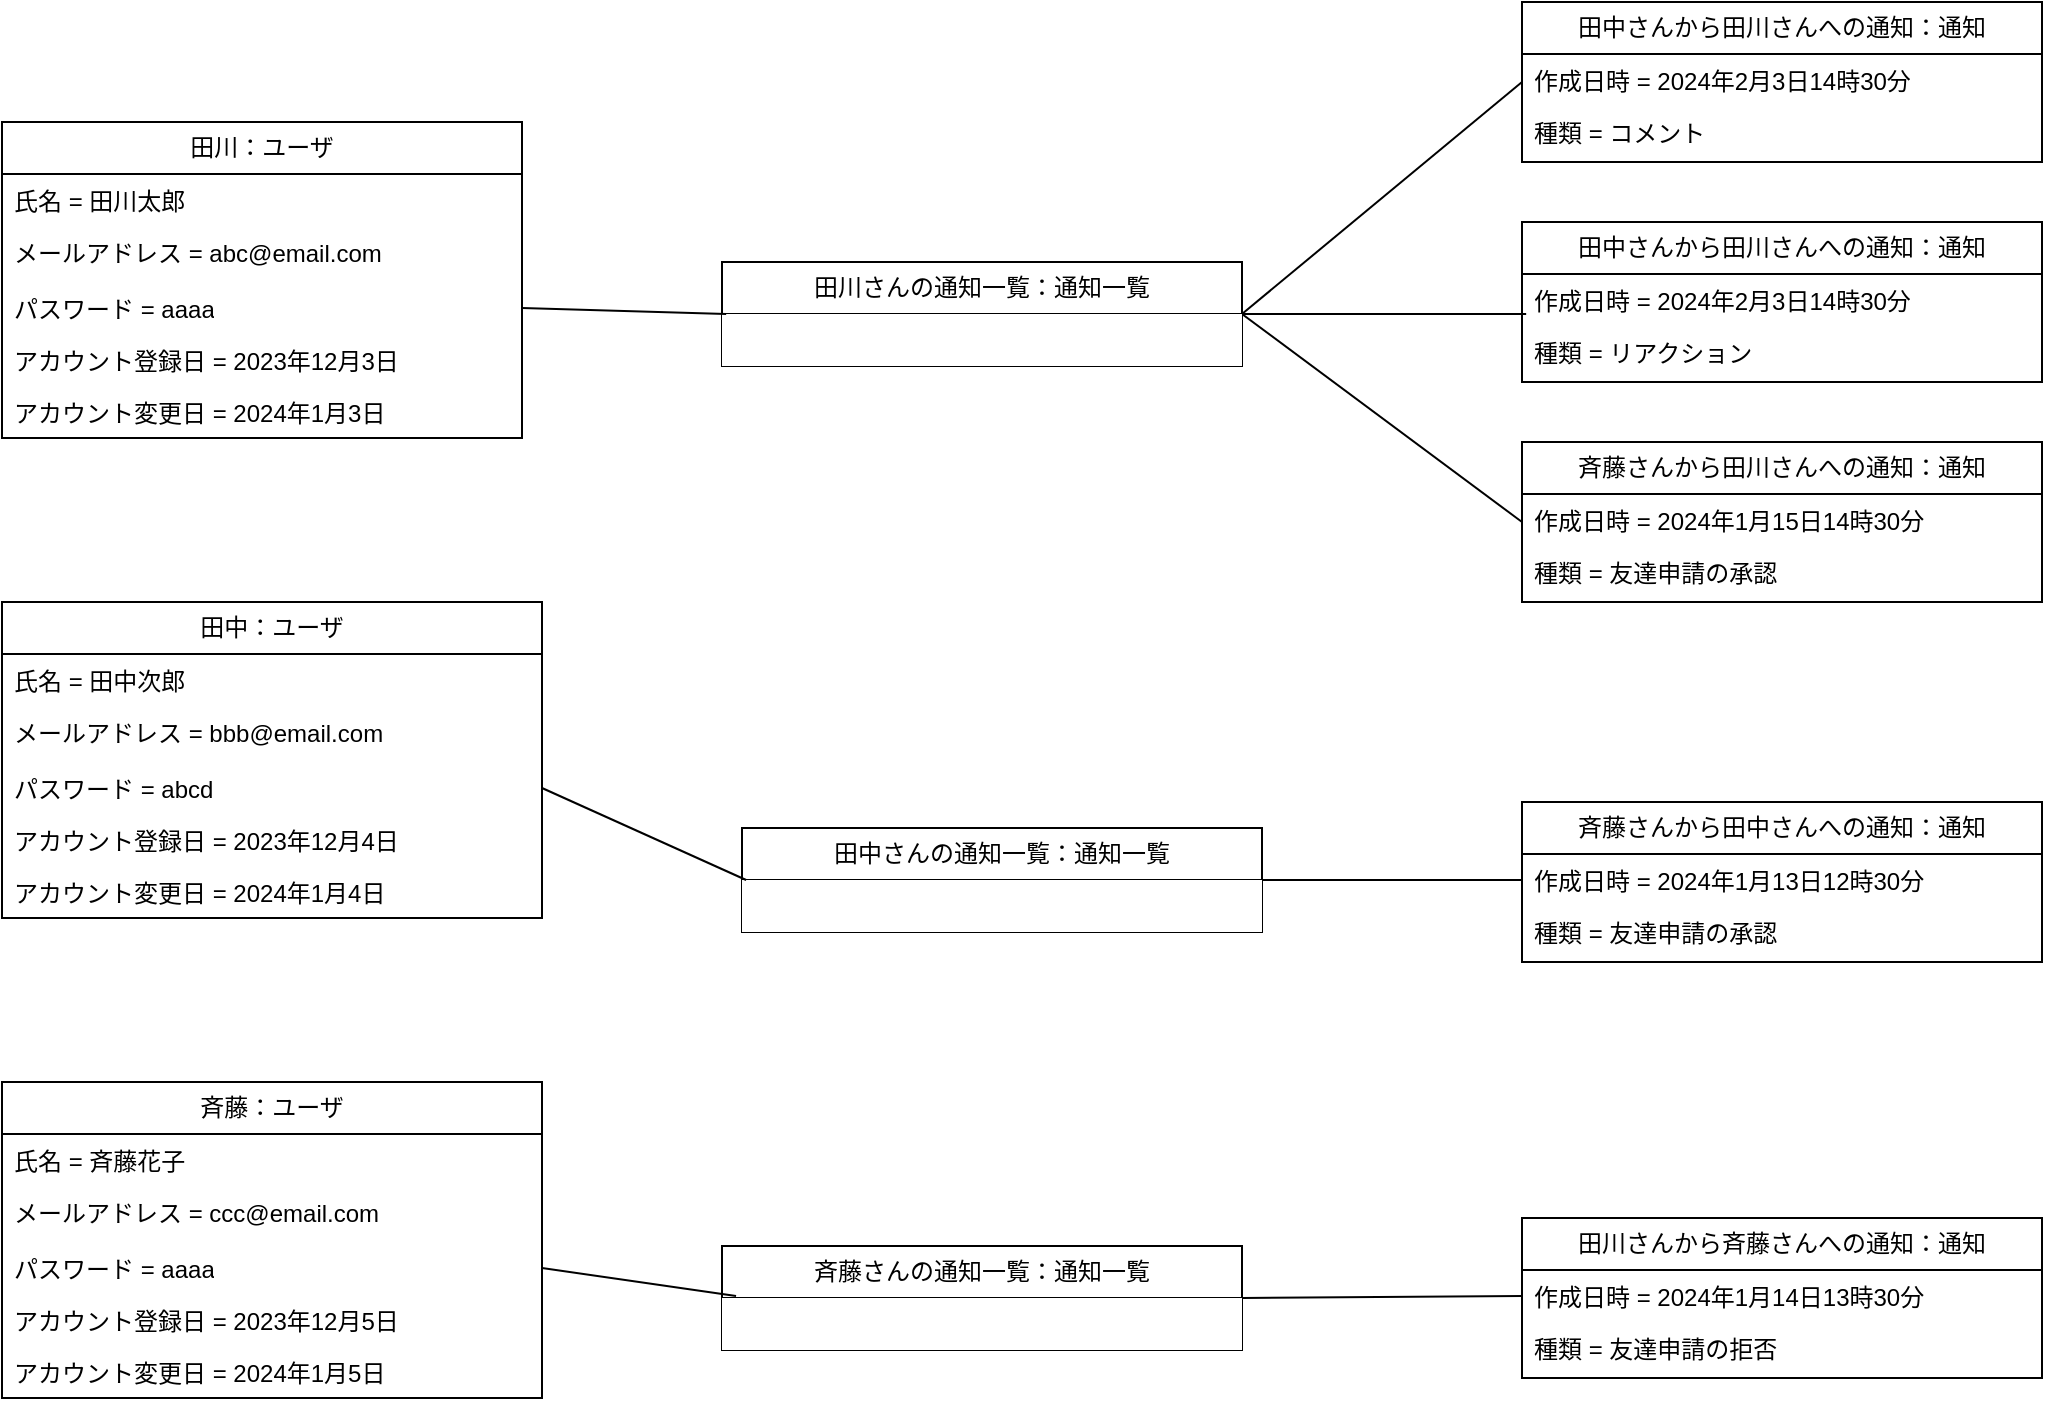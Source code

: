 <mxfile version="22.1.21" type="device">
  <diagram name="ページ1" id="qIgBjjM8RoA4ztrsbeNm">
    <mxGraphModel dx="1834" dy="1191" grid="1" gridSize="10" guides="1" tooltips="1" connect="1" arrows="1" fold="1" page="0" pageScale="1" pageWidth="827" pageHeight="1169" math="0" shadow="0">
      <root>
        <mxCell id="0" />
        <mxCell id="1" parent="0" />
        <mxCell id="ewQ6d7SjjZC7J_runpjN-1" value="田川：ユーザ" style="swimlane;fontStyle=0;childLayout=stackLayout;horizontal=1;startSize=26;fillColor=none;horizontalStack=0;resizeParent=1;resizeParentMax=0;resizeLast=0;collapsible=1;marginBottom=0;whiteSpace=wrap;html=1;" vertex="1" parent="1">
          <mxGeometry x="-120" y="-280" width="260" height="158" as="geometry" />
        </mxCell>
        <mxCell id="ewQ6d7SjjZC7J_runpjN-2" value="氏名 = 田川太郎" style="text;strokeColor=none;fillColor=none;align=left;verticalAlign=top;spacingLeft=4;spacingRight=4;overflow=hidden;rotatable=0;points=[[0,0.5],[1,0.5]];portConstraint=eastwest;whiteSpace=wrap;html=1;" vertex="1" parent="ewQ6d7SjjZC7J_runpjN-1">
          <mxGeometry y="26" width="260" height="26" as="geometry" />
        </mxCell>
        <mxCell id="ewQ6d7SjjZC7J_runpjN-3" value="メールアドレス = abc@email.com" style="text;strokeColor=none;fillColor=none;align=left;verticalAlign=top;spacingLeft=4;spacingRight=4;overflow=hidden;rotatable=0;points=[[0,0.5],[1,0.5]];portConstraint=eastwest;whiteSpace=wrap;html=1;" vertex="1" parent="ewQ6d7SjjZC7J_runpjN-1">
          <mxGeometry y="52" width="260" height="28" as="geometry" />
        </mxCell>
        <mxCell id="ewQ6d7SjjZC7J_runpjN-4" value="パスワード = aaaa" style="text;strokeColor=none;fillColor=none;align=left;verticalAlign=top;spacingLeft=4;spacingRight=4;overflow=hidden;rotatable=0;points=[[0,0.5],[1,0.5]];portConstraint=eastwest;whiteSpace=wrap;html=1;" vertex="1" parent="ewQ6d7SjjZC7J_runpjN-1">
          <mxGeometry y="80" width="260" height="26" as="geometry" />
        </mxCell>
        <mxCell id="ewQ6d7SjjZC7J_runpjN-5" value="アカウント登録日 = 2023年12月3日" style="text;strokeColor=none;fillColor=none;align=left;verticalAlign=top;spacingLeft=4;spacingRight=4;overflow=hidden;rotatable=0;points=[[0,0.5],[1,0.5]];portConstraint=eastwest;whiteSpace=wrap;html=1;" vertex="1" parent="ewQ6d7SjjZC7J_runpjN-1">
          <mxGeometry y="106" width="260" height="26" as="geometry" />
        </mxCell>
        <mxCell id="ewQ6d7SjjZC7J_runpjN-6" value="アカウント変更日 = 2024年1月3日" style="text;strokeColor=none;fillColor=none;align=left;verticalAlign=top;spacingLeft=4;spacingRight=4;overflow=hidden;rotatable=0;points=[[0,0.5],[1,0.5]];portConstraint=eastwest;whiteSpace=wrap;html=1;" vertex="1" parent="ewQ6d7SjjZC7J_runpjN-1">
          <mxGeometry y="132" width="260" height="26" as="geometry" />
        </mxCell>
        <mxCell id="ewQ6d7SjjZC7J_runpjN-7" value="田中：ユーザ" style="swimlane;fontStyle=0;childLayout=stackLayout;horizontal=1;startSize=26;fillColor=none;horizontalStack=0;resizeParent=1;resizeParentMax=0;resizeLast=0;collapsible=1;marginBottom=0;whiteSpace=wrap;html=1;" vertex="1" parent="1">
          <mxGeometry x="-120" y="-40" width="270" height="158" as="geometry" />
        </mxCell>
        <mxCell id="ewQ6d7SjjZC7J_runpjN-8" value="氏名 = 田中次郎" style="text;strokeColor=none;fillColor=none;align=left;verticalAlign=top;spacingLeft=4;spacingRight=4;overflow=hidden;rotatable=0;points=[[0,0.5],[1,0.5]];portConstraint=eastwest;whiteSpace=wrap;html=1;" vertex="1" parent="ewQ6d7SjjZC7J_runpjN-7">
          <mxGeometry y="26" width="270" height="26" as="geometry" />
        </mxCell>
        <mxCell id="ewQ6d7SjjZC7J_runpjN-9" value="メールアドレス = bbb@email.com" style="text;strokeColor=none;fillColor=none;align=left;verticalAlign=top;spacingLeft=4;spacingRight=4;overflow=hidden;rotatable=0;points=[[0,0.5],[1,0.5]];portConstraint=eastwest;whiteSpace=wrap;html=1;" vertex="1" parent="ewQ6d7SjjZC7J_runpjN-7">
          <mxGeometry y="52" width="270" height="28" as="geometry" />
        </mxCell>
        <mxCell id="ewQ6d7SjjZC7J_runpjN-10" value="パスワード = abcd" style="text;strokeColor=none;fillColor=none;align=left;verticalAlign=top;spacingLeft=4;spacingRight=4;overflow=hidden;rotatable=0;points=[[0,0.5],[1,0.5]];portConstraint=eastwest;whiteSpace=wrap;html=1;" vertex="1" parent="ewQ6d7SjjZC7J_runpjN-7">
          <mxGeometry y="80" width="270" height="26" as="geometry" />
        </mxCell>
        <mxCell id="ewQ6d7SjjZC7J_runpjN-11" value="アカウント登録日 = 2023年12月4日" style="text;strokeColor=none;fillColor=none;align=left;verticalAlign=top;spacingLeft=4;spacingRight=4;overflow=hidden;rotatable=0;points=[[0,0.5],[1,0.5]];portConstraint=eastwest;whiteSpace=wrap;html=1;" vertex="1" parent="ewQ6d7SjjZC7J_runpjN-7">
          <mxGeometry y="106" width="270" height="26" as="geometry" />
        </mxCell>
        <mxCell id="ewQ6d7SjjZC7J_runpjN-12" value="アカウント変更日 = 2024年1月4日" style="text;strokeColor=none;fillColor=none;align=left;verticalAlign=top;spacingLeft=4;spacingRight=4;overflow=hidden;rotatable=0;points=[[0,0.5],[1,0.5]];portConstraint=eastwest;whiteSpace=wrap;html=1;" vertex="1" parent="ewQ6d7SjjZC7J_runpjN-7">
          <mxGeometry y="132" width="270" height="26" as="geometry" />
        </mxCell>
        <mxCell id="ewQ6d7SjjZC7J_runpjN-13" value="斉藤：ユーザ" style="swimlane;fontStyle=0;childLayout=stackLayout;horizontal=1;startSize=26;fillColor=none;horizontalStack=0;resizeParent=1;resizeParentMax=0;resizeLast=0;collapsible=1;marginBottom=0;whiteSpace=wrap;html=1;" vertex="1" parent="1">
          <mxGeometry x="-120" y="200" width="270" height="158" as="geometry" />
        </mxCell>
        <mxCell id="ewQ6d7SjjZC7J_runpjN-14" value="氏名 = 斉藤花子" style="text;strokeColor=none;fillColor=none;align=left;verticalAlign=top;spacingLeft=4;spacingRight=4;overflow=hidden;rotatable=0;points=[[0,0.5],[1,0.5]];portConstraint=eastwest;whiteSpace=wrap;html=1;" vertex="1" parent="ewQ6d7SjjZC7J_runpjN-13">
          <mxGeometry y="26" width="270" height="26" as="geometry" />
        </mxCell>
        <mxCell id="ewQ6d7SjjZC7J_runpjN-15" value="メールアドレス = ccc@email.com" style="text;strokeColor=none;fillColor=none;align=left;verticalAlign=top;spacingLeft=4;spacingRight=4;overflow=hidden;rotatable=0;points=[[0,0.5],[1,0.5]];portConstraint=eastwest;whiteSpace=wrap;html=1;" vertex="1" parent="ewQ6d7SjjZC7J_runpjN-13">
          <mxGeometry y="52" width="270" height="28" as="geometry" />
        </mxCell>
        <mxCell id="ewQ6d7SjjZC7J_runpjN-16" value="パスワード = aaaa" style="text;strokeColor=none;fillColor=none;align=left;verticalAlign=top;spacingLeft=4;spacingRight=4;overflow=hidden;rotatable=0;points=[[0,0.5],[1,0.5]];portConstraint=eastwest;whiteSpace=wrap;html=1;" vertex="1" parent="ewQ6d7SjjZC7J_runpjN-13">
          <mxGeometry y="80" width="270" height="26" as="geometry" />
        </mxCell>
        <mxCell id="ewQ6d7SjjZC7J_runpjN-17" value="アカウント登録日 = 2023年12月5日" style="text;strokeColor=none;fillColor=none;align=left;verticalAlign=top;spacingLeft=4;spacingRight=4;overflow=hidden;rotatable=0;points=[[0,0.5],[1,0.5]];portConstraint=eastwest;whiteSpace=wrap;html=1;" vertex="1" parent="ewQ6d7SjjZC7J_runpjN-13">
          <mxGeometry y="106" width="270" height="26" as="geometry" />
        </mxCell>
        <mxCell id="ewQ6d7SjjZC7J_runpjN-18" value="アカウント変更日 = 2024年1月5日" style="text;strokeColor=none;fillColor=none;align=left;verticalAlign=top;spacingLeft=4;spacingRight=4;overflow=hidden;rotatable=0;points=[[0,0.5],[1,0.5]];portConstraint=eastwest;whiteSpace=wrap;html=1;" vertex="1" parent="ewQ6d7SjjZC7J_runpjN-13">
          <mxGeometry y="132" width="270" height="26" as="geometry" />
        </mxCell>
        <mxCell id="ewQ6d7SjjZC7J_runpjN-19" value="田中さんから田川さんへの通知：通知" style="swimlane;fontStyle=0;childLayout=stackLayout;horizontal=1;startSize=26;fillColor=none;horizontalStack=0;resizeParent=1;resizeParentMax=0;resizeLast=0;collapsible=1;marginBottom=0;whiteSpace=wrap;html=1;" vertex="1" parent="1">
          <mxGeometry x="640" y="-230" width="260" height="80" as="geometry" />
        </mxCell>
        <mxCell id="ewQ6d7SjjZC7J_runpjN-20" value="作成日時 =&amp;nbsp;2024年2月3日14時30分" style="text;strokeColor=none;fillColor=none;align=left;verticalAlign=top;spacingLeft=4;spacingRight=4;overflow=hidden;rotatable=0;points=[[0,0.5],[1,0.5]];portConstraint=eastwest;whiteSpace=wrap;html=1;" vertex="1" parent="ewQ6d7SjjZC7J_runpjN-19">
          <mxGeometry y="26" width="260" height="26" as="geometry" />
        </mxCell>
        <mxCell id="ewQ6d7SjjZC7J_runpjN-21" value="種類 = リアクション" style="text;strokeColor=none;fillColor=none;align=left;verticalAlign=top;spacingLeft=4;spacingRight=4;overflow=hidden;rotatable=0;points=[[0,0.5],[1,0.5]];portConstraint=eastwest;whiteSpace=wrap;html=1;" vertex="1" parent="ewQ6d7SjjZC7J_runpjN-19">
          <mxGeometry y="52" width="260" height="28" as="geometry" />
        </mxCell>
        <mxCell id="ewQ6d7SjjZC7J_runpjN-63" style="edgeStyle=none;curved=1;rounded=0;orthogonalLoop=1;jettySize=auto;html=1;exitX=1;exitY=0.5;exitDx=0;exitDy=0;entryX=0;entryY=0.5;entryDx=0;entryDy=0;fontSize=12;startSize=8;endSize=8;endArrow=none;endFill=0;" edge="1" parent="1" source="ewQ6d7SjjZC7J_runpjN-22" target="ewQ6d7SjjZC7J_runpjN-60">
          <mxGeometry relative="1" as="geometry" />
        </mxCell>
        <mxCell id="ewQ6d7SjjZC7J_runpjN-67" style="edgeStyle=none;curved=1;rounded=0;orthogonalLoop=1;jettySize=auto;html=1;exitX=1;exitY=0.5;exitDx=0;exitDy=0;entryX=0;entryY=0.5;entryDx=0;entryDy=0;fontSize=12;startSize=8;endSize=8;endArrow=none;endFill=0;" edge="1" parent="1" source="ewQ6d7SjjZC7J_runpjN-22" target="ewQ6d7SjjZC7J_runpjN-64">
          <mxGeometry relative="1" as="geometry" />
        </mxCell>
        <mxCell id="ewQ6d7SjjZC7J_runpjN-22" value="田川さんの通知一覧：通知一覧" style="swimlane;fontStyle=0;childLayout=stackLayout;horizontal=1;startSize=26;fillColor=default;horizontalStack=0;resizeParent=1;resizeParentMax=0;resizeLast=0;collapsible=1;marginBottom=0;whiteSpace=wrap;html=1;" vertex="1" parent="1">
          <mxGeometry x="240" y="-210" width="260" height="52" as="geometry" />
        </mxCell>
        <mxCell id="ewQ6d7SjjZC7J_runpjN-23" value="" style="text;strokeColor=none;fillColor=default;align=left;verticalAlign=top;spacingLeft=4;spacingRight=4;overflow=hidden;rotatable=0;points=[[0,0.5],[1,0.5]];portConstraint=eastwest;whiteSpace=wrap;html=1;" vertex="1" parent="ewQ6d7SjjZC7J_runpjN-22">
          <mxGeometry y="26" width="260" height="26" as="geometry" />
        </mxCell>
        <mxCell id="ewQ6d7SjjZC7J_runpjN-24" style="edgeStyle=none;curved=1;rounded=0;orthogonalLoop=1;jettySize=auto;html=1;exitX=0.008;exitY=0.769;exitDx=0;exitDy=0;entryX=1;entryY=0.5;entryDx=0;entryDy=0;fontSize=12;startSize=8;endSize=8;endArrow=none;endFill=0;exitPerimeter=0;" edge="1" parent="1" source="ewQ6d7SjjZC7J_runpjN-20" target="ewQ6d7SjjZC7J_runpjN-22">
          <mxGeometry relative="1" as="geometry" />
        </mxCell>
        <mxCell id="ewQ6d7SjjZC7J_runpjN-25" style="edgeStyle=none;curved=1;rounded=0;orthogonalLoop=1;jettySize=auto;html=1;exitX=1;exitY=0.5;exitDx=0;exitDy=0;entryX=0.008;entryY=0;entryDx=0;entryDy=0;entryPerimeter=0;fontSize=12;startSize=8;endSize=8;endArrow=none;endFill=0;" edge="1" parent="1" source="ewQ6d7SjjZC7J_runpjN-4" target="ewQ6d7SjjZC7J_runpjN-23">
          <mxGeometry relative="1" as="geometry" />
        </mxCell>
        <mxCell id="ewQ6d7SjjZC7J_runpjN-43" value="田中さんの通知一覧：通知一覧" style="swimlane;fontStyle=0;childLayout=stackLayout;horizontal=1;startSize=26;fillColor=default;horizontalStack=0;resizeParent=1;resizeParentMax=0;resizeLast=0;collapsible=1;marginBottom=0;whiteSpace=wrap;html=1;" vertex="1" parent="1">
          <mxGeometry x="250" y="73" width="260" height="52" as="geometry" />
        </mxCell>
        <mxCell id="ewQ6d7SjjZC7J_runpjN-44" value="" style="text;strokeColor=none;fillColor=default;align=left;verticalAlign=top;spacingLeft=4;spacingRight=4;overflow=hidden;rotatable=0;points=[[0,0.5],[1,0.5]];portConstraint=eastwest;whiteSpace=wrap;html=1;" vertex="1" parent="ewQ6d7SjjZC7J_runpjN-43">
          <mxGeometry y="26" width="260" height="26" as="geometry" />
        </mxCell>
        <mxCell id="ewQ6d7SjjZC7J_runpjN-45" style="edgeStyle=none;curved=1;rounded=0;orthogonalLoop=1;jettySize=auto;html=1;exitX=0;exitY=0.5;exitDx=0;exitDy=0;entryX=1;entryY=0.5;entryDx=0;entryDy=0;fontSize=12;startSize=8;endSize=8;endArrow=none;endFill=0;" edge="1" parent="1" source="ewQ6d7SjjZC7J_runpjN-55" target="ewQ6d7SjjZC7J_runpjN-43">
          <mxGeometry relative="1" as="geometry">
            <mxPoint x="642.08" y="55.994" as="sourcePoint" />
          </mxGeometry>
        </mxCell>
        <mxCell id="ewQ6d7SjjZC7J_runpjN-46" style="edgeStyle=none;curved=1;rounded=0;orthogonalLoop=1;jettySize=auto;html=1;exitX=1;exitY=0.5;exitDx=0;exitDy=0;entryX=0.008;entryY=0;entryDx=0;entryDy=0;entryPerimeter=0;fontSize=12;startSize=8;endSize=8;endArrow=none;endFill=0;" edge="1" parent="1" target="ewQ6d7SjjZC7J_runpjN-44" source="ewQ6d7SjjZC7J_runpjN-10">
          <mxGeometry relative="1" as="geometry">
            <mxPoint x="170" y="41" as="sourcePoint" />
          </mxGeometry>
        </mxCell>
        <mxCell id="ewQ6d7SjjZC7J_runpjN-50" value="斉藤さんの通知一覧：通知一覧" style="swimlane;fontStyle=0;childLayout=stackLayout;horizontal=1;startSize=26;fillColor=default;horizontalStack=0;resizeParent=1;resizeParentMax=0;resizeLast=0;collapsible=1;marginBottom=0;whiteSpace=wrap;html=1;" vertex="1" parent="1">
          <mxGeometry x="240" y="282" width="260" height="52" as="geometry" />
        </mxCell>
        <mxCell id="ewQ6d7SjjZC7J_runpjN-51" value="" style="text;strokeColor=none;fillColor=default;align=left;verticalAlign=top;spacingLeft=4;spacingRight=4;overflow=hidden;rotatable=0;points=[[0,0.5],[1,0.5]];portConstraint=eastwest;whiteSpace=wrap;html=1;" vertex="1" parent="ewQ6d7SjjZC7J_runpjN-50">
          <mxGeometry y="26" width="260" height="26" as="geometry" />
        </mxCell>
        <mxCell id="ewQ6d7SjjZC7J_runpjN-52" style="edgeStyle=none;curved=1;rounded=0;orthogonalLoop=1;jettySize=auto;html=1;exitX=0;exitY=0.5;exitDx=0;exitDy=0;entryX=1;entryY=0.5;entryDx=0;entryDy=0;fontSize=12;startSize=8;endSize=8;endArrow=none;endFill=0;" edge="1" parent="1" source="ewQ6d7SjjZC7J_runpjN-58" target="ewQ6d7SjjZC7J_runpjN-50">
          <mxGeometry relative="1" as="geometry">
            <mxPoint x="652.08" y="275.994" as="sourcePoint" />
          </mxGeometry>
        </mxCell>
        <mxCell id="ewQ6d7SjjZC7J_runpjN-53" style="edgeStyle=none;curved=1;rounded=0;orthogonalLoop=1;jettySize=auto;html=1;exitX=1;exitY=0.5;exitDx=0;exitDy=0;entryX=0.027;entryY=-0.038;entryDx=0;entryDy=0;entryPerimeter=0;fontSize=12;startSize=8;endSize=8;endArrow=none;endFill=0;" edge="1" parent="1" source="ewQ6d7SjjZC7J_runpjN-16" target="ewQ6d7SjjZC7J_runpjN-51">
          <mxGeometry relative="1" as="geometry" />
        </mxCell>
        <mxCell id="ewQ6d7SjjZC7J_runpjN-54" value="斉藤さんから田中さんへの通知：通知" style="swimlane;fontStyle=0;childLayout=stackLayout;horizontal=1;startSize=26;fillColor=none;horizontalStack=0;resizeParent=1;resizeParentMax=0;resizeLast=0;collapsible=1;marginBottom=0;whiteSpace=wrap;html=1;" vertex="1" parent="1">
          <mxGeometry x="640" y="60" width="260" height="80" as="geometry" />
        </mxCell>
        <mxCell id="ewQ6d7SjjZC7J_runpjN-55" value="作成日時 =&amp;nbsp;2024年1月13日12時30分" style="text;strokeColor=none;fillColor=none;align=left;verticalAlign=top;spacingLeft=4;spacingRight=4;overflow=hidden;rotatable=0;points=[[0,0.5],[1,0.5]];portConstraint=eastwest;whiteSpace=wrap;html=1;" vertex="1" parent="ewQ6d7SjjZC7J_runpjN-54">
          <mxGeometry y="26" width="260" height="26" as="geometry" />
        </mxCell>
        <mxCell id="ewQ6d7SjjZC7J_runpjN-56" value="種類 = 友達申請の承認" style="text;strokeColor=none;fillColor=none;align=left;verticalAlign=top;spacingLeft=4;spacingRight=4;overflow=hidden;rotatable=0;points=[[0,0.5],[1,0.5]];portConstraint=eastwest;whiteSpace=wrap;html=1;" vertex="1" parent="ewQ6d7SjjZC7J_runpjN-54">
          <mxGeometry y="52" width="260" height="28" as="geometry" />
        </mxCell>
        <mxCell id="ewQ6d7SjjZC7J_runpjN-57" value="田川さんから斉藤さんへの通知：通知" style="swimlane;fontStyle=0;childLayout=stackLayout;horizontal=1;startSize=26;fillColor=none;horizontalStack=0;resizeParent=1;resizeParentMax=0;resizeLast=0;collapsible=1;marginBottom=0;whiteSpace=wrap;html=1;" vertex="1" parent="1">
          <mxGeometry x="640" y="268" width="260" height="80" as="geometry" />
        </mxCell>
        <mxCell id="ewQ6d7SjjZC7J_runpjN-58" value="作成日時 =&amp;nbsp;2024年1月14日13時30分" style="text;strokeColor=none;fillColor=none;align=left;verticalAlign=top;spacingLeft=4;spacingRight=4;overflow=hidden;rotatable=0;points=[[0,0.5],[1,0.5]];portConstraint=eastwest;whiteSpace=wrap;html=1;" vertex="1" parent="ewQ6d7SjjZC7J_runpjN-57">
          <mxGeometry y="26" width="260" height="26" as="geometry" />
        </mxCell>
        <mxCell id="ewQ6d7SjjZC7J_runpjN-59" value="種類 = 友達申請の拒否" style="text;strokeColor=none;fillColor=none;align=left;verticalAlign=top;spacingLeft=4;spacingRight=4;overflow=hidden;rotatable=0;points=[[0,0.5],[1,0.5]];portConstraint=eastwest;whiteSpace=wrap;html=1;" vertex="1" parent="ewQ6d7SjjZC7J_runpjN-57">
          <mxGeometry y="52" width="260" height="28" as="geometry" />
        </mxCell>
        <mxCell id="ewQ6d7SjjZC7J_runpjN-60" value="斉藤さんから田川さんへの通知：通知" style="swimlane;fontStyle=0;childLayout=stackLayout;horizontal=1;startSize=26;fillColor=none;horizontalStack=0;resizeParent=1;resizeParentMax=0;resizeLast=0;collapsible=1;marginBottom=0;whiteSpace=wrap;html=1;" vertex="1" parent="1">
          <mxGeometry x="640" y="-120" width="260" height="80" as="geometry" />
        </mxCell>
        <mxCell id="ewQ6d7SjjZC7J_runpjN-61" value="作成日時 =&amp;nbsp;2024年1月15日14時30分" style="text;strokeColor=none;fillColor=none;align=left;verticalAlign=top;spacingLeft=4;spacingRight=4;overflow=hidden;rotatable=0;points=[[0,0.5],[1,0.5]];portConstraint=eastwest;whiteSpace=wrap;html=1;" vertex="1" parent="ewQ6d7SjjZC7J_runpjN-60">
          <mxGeometry y="26" width="260" height="26" as="geometry" />
        </mxCell>
        <mxCell id="ewQ6d7SjjZC7J_runpjN-62" value="種類 = 友達申請の承認" style="text;strokeColor=none;fillColor=none;align=left;verticalAlign=top;spacingLeft=4;spacingRight=4;overflow=hidden;rotatable=0;points=[[0,0.5],[1,0.5]];portConstraint=eastwest;whiteSpace=wrap;html=1;" vertex="1" parent="ewQ6d7SjjZC7J_runpjN-60">
          <mxGeometry y="52" width="260" height="28" as="geometry" />
        </mxCell>
        <mxCell id="ewQ6d7SjjZC7J_runpjN-64" value="田中さんから田川さんへの通知：通知" style="swimlane;fontStyle=0;childLayout=stackLayout;horizontal=1;startSize=26;fillColor=none;horizontalStack=0;resizeParent=1;resizeParentMax=0;resizeLast=0;collapsible=1;marginBottom=0;whiteSpace=wrap;html=1;" vertex="1" parent="1">
          <mxGeometry x="640" y="-340" width="260" height="80" as="geometry" />
        </mxCell>
        <mxCell id="ewQ6d7SjjZC7J_runpjN-65" value="作成日時 =&amp;nbsp;2024年2月3日14時30分" style="text;strokeColor=none;fillColor=none;align=left;verticalAlign=top;spacingLeft=4;spacingRight=4;overflow=hidden;rotatable=0;points=[[0,0.5],[1,0.5]];portConstraint=eastwest;whiteSpace=wrap;html=1;" vertex="1" parent="ewQ6d7SjjZC7J_runpjN-64">
          <mxGeometry y="26" width="260" height="26" as="geometry" />
        </mxCell>
        <mxCell id="ewQ6d7SjjZC7J_runpjN-66" value="種類 = コメント" style="text;strokeColor=none;fillColor=none;align=left;verticalAlign=top;spacingLeft=4;spacingRight=4;overflow=hidden;rotatable=0;points=[[0,0.5],[1,0.5]];portConstraint=eastwest;whiteSpace=wrap;html=1;" vertex="1" parent="ewQ6d7SjjZC7J_runpjN-64">
          <mxGeometry y="52" width="260" height="28" as="geometry" />
        </mxCell>
      </root>
    </mxGraphModel>
  </diagram>
</mxfile>
